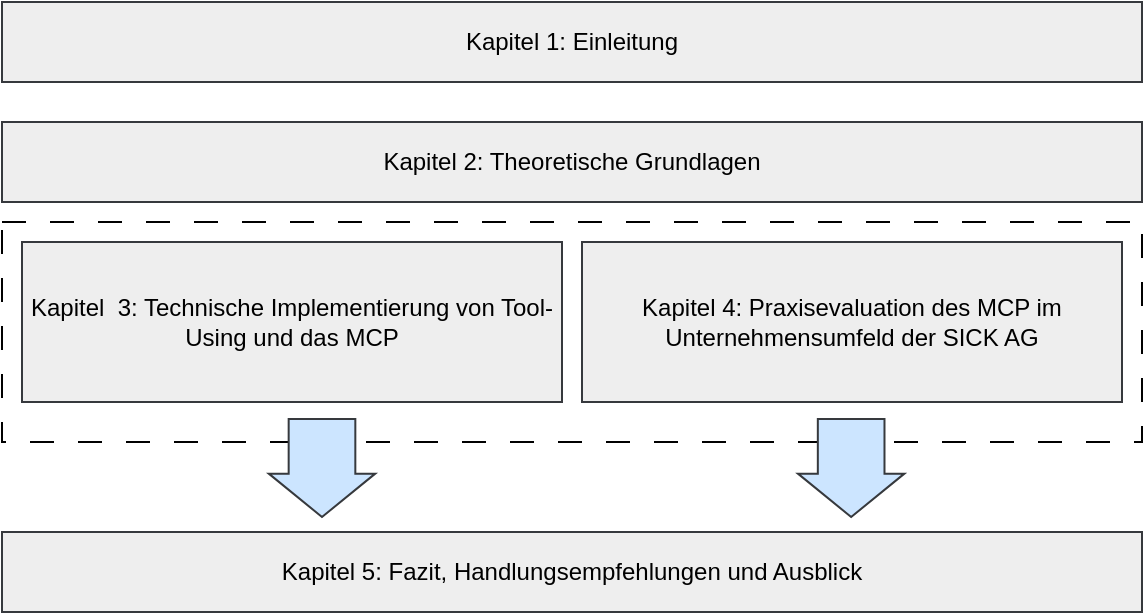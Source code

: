 <mxfile version="28.0.7">
  <diagram name="Seite-1" id="ddYGlzPk5iQ9ytmfq_tQ">
    <mxGraphModel dx="2255" dy="782" grid="1" gridSize="10" guides="1" tooltips="1" connect="1" arrows="1" fold="1" page="1" pageScale="1" pageWidth="827" pageHeight="1169" math="0" shadow="0">
      <root>
        <mxCell id="0" />
        <mxCell id="1" parent="0" />
        <mxCell id="1YJK51U86fi5NXy0gk8_-11" value="" style="rounded=0;whiteSpace=wrap;html=1;dashed=1;dashPattern=12 12;" parent="1" vertex="1">
          <mxGeometry x="-480" y="270" width="570" height="110" as="geometry" />
        </mxCell>
        <mxCell id="1YJK51U86fi5NXy0gk8_-2" value="Kapitel 1: Einleitung" style="rounded=0;whiteSpace=wrap;html=1;fillColor=#eeeeee;strokeColor=#36393d;" parent="1" vertex="1">
          <mxGeometry x="-480" y="160" width="570" height="40" as="geometry" />
        </mxCell>
        <mxCell id="1YJK51U86fi5NXy0gk8_-3" value="Kapitel 2: Theoretische Grundlagen" style="rounded=0;whiteSpace=wrap;html=1;fillColor=#eeeeee;strokeColor=#36393d;" parent="1" vertex="1">
          <mxGeometry x="-480" y="220" width="570" height="40" as="geometry" />
        </mxCell>
        <mxCell id="1YJK51U86fi5NXy0gk8_-4" value="Kapitel&amp;nbsp; 3: Technische Implementierung von Tool-Using und das MCP" style="rounded=0;whiteSpace=wrap;html=1;fillColor=#eeeeee;strokeColor=#36393d;" parent="1" vertex="1">
          <mxGeometry x="-470" y="280" width="270" height="80" as="geometry" />
        </mxCell>
        <mxCell id="1YJK51U86fi5NXy0gk8_-5" value="&lt;div&gt;&lt;br&gt;&lt;/div&gt;&lt;div&gt;Kapitel 4: Praxisevaluation des MCP im Unternehmensumfeld der SICK AG&lt;/div&gt;&lt;div&gt;&lt;br&gt;&lt;/div&gt;" style="rounded=0;whiteSpace=wrap;html=1;fillColor=#eeeeee;strokeColor=#36393d;" parent="1" vertex="1">
          <mxGeometry x="-190" y="280" width="270" height="80" as="geometry" />
        </mxCell>
        <mxCell id="1YJK51U86fi5NXy0gk8_-7" value="Kapitel 5: Fazit, Handlungsempfehlungen und Ausblick" style="rounded=0;whiteSpace=wrap;html=1;fillColor=#eeeeee;strokeColor=#36393d;" parent="1" vertex="1">
          <mxGeometry x="-480" y="425" width="570" height="40" as="geometry" />
        </mxCell>
        <mxCell id="1YJK51U86fi5NXy0gk8_-10" value="" style="shape=flexArrow;endArrow=classic;html=1;rounded=0;endWidth=18.889;endSize=6.892;width=33.333;fillColor=#cce5ff;strokeColor=#36393d;" parent="1" edge="1">
          <mxGeometry width="50" height="50" relative="1" as="geometry">
            <mxPoint x="-55.42" y="368" as="sourcePoint" />
            <mxPoint x="-55.42" y="418" as="targetPoint" />
          </mxGeometry>
        </mxCell>
        <mxCell id="1YJK51U86fi5NXy0gk8_-9" value="" style="shape=flexArrow;endArrow=classic;html=1;rounded=0;endWidth=18.889;endSize=6.892;width=33.333;fillColor=#cce5ff;strokeColor=#36393d;" parent="1" edge="1">
          <mxGeometry width="50" height="50" relative="1" as="geometry">
            <mxPoint x="-320" y="368" as="sourcePoint" />
            <mxPoint x="-320" y="418" as="targetPoint" />
          </mxGeometry>
        </mxCell>
      </root>
    </mxGraphModel>
  </diagram>
</mxfile>
